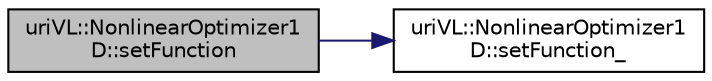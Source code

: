 digraph "uriVL::NonlinearOptimizer1D::setFunction"
{
  edge [fontname="Helvetica",fontsize="10",labelfontname="Helvetica",labelfontsize="10"];
  node [fontname="Helvetica",fontsize="10",shape=record];
  rankdir="LR";
  Node1 [label="uriVL::NonlinearOptimizer1\lD::setFunction",height=0.2,width=0.4,color="black", fillcolor="grey75", style="filled", fontcolor="black"];
  Node1 -> Node2 [color="midnightblue",fontsize="10",style="solid",fontname="Helvetica"];
  Node2 [label="uriVL::NonlinearOptimizer1\lD::setFunction_",height=0.2,width=0.4,color="black", fillcolor="white", style="filled",URL="$classuriVL_1_1NonlinearOptimizer1D.html#a348c35543b27951b6c3e02298e49300b",tooltip="Called by this class&#39;s public function prior to changing the value of the instance variable..."];
}
